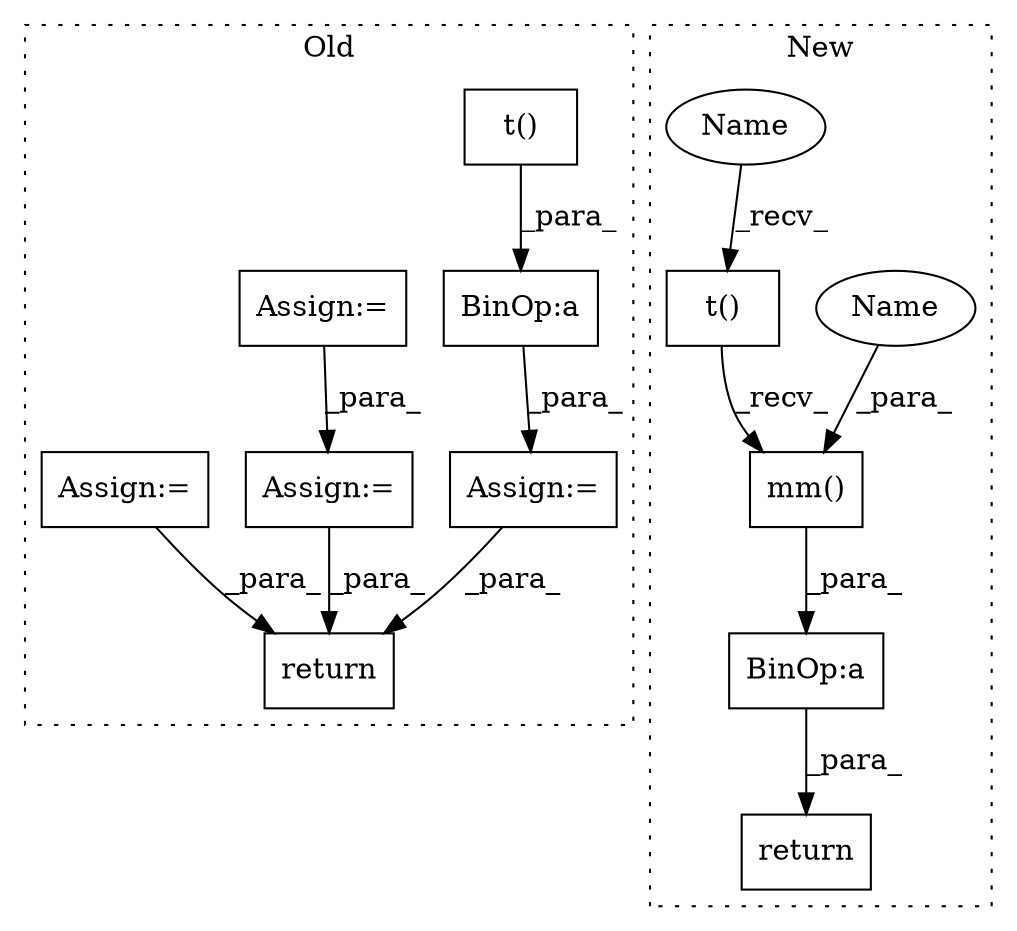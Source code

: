 digraph G {
subgraph cluster0 {
1 [label="t()" a="75" s="11478" l="9" shape="box"];
3 [label="return" a="93" s="11580" l="7" shape="box"];
4 [label="Assign:=" a="68" s="11342" l="3" shape="box"];
5 [label="Assign:=" a="68" s="11261" l="3" shape="box"];
6 [label="Assign:=" a="68" s="11422" l="3" shape="box"];
10 [label="BinOp:a" a="82" s="11465" l="13" shape="box"];
11 [label="Assign:=" a="68" s="11459" l="3" shape="box"];
label = "Old";
style="dotted";
}
subgraph cluster1 {
2 [label="return" a="93" s="12418" l="7" shape="box"];
7 [label="BinOp:a" a="82" s="12370" l="3" shape="box"];
8 [label="mm()" a="75" s="12311,12337" l="17,1" shape="box"];
9 [label="t()" a="75" s="12311" l="13" shape="box"];
12 [label="Name" a="87" s="12328" l="9" shape="ellipse"];
13 [label="Name" a="87" s="12311" l="9" shape="ellipse"];
label = "New";
style="dotted";
}
1 -> 10 [label="_para_"];
4 -> 6 [label="_para_"];
5 -> 3 [label="_para_"];
6 -> 3 [label="_para_"];
7 -> 2 [label="_para_"];
8 -> 7 [label="_para_"];
9 -> 8 [label="_recv_"];
10 -> 11 [label="_para_"];
11 -> 3 [label="_para_"];
12 -> 8 [label="_para_"];
13 -> 9 [label="_recv_"];
}